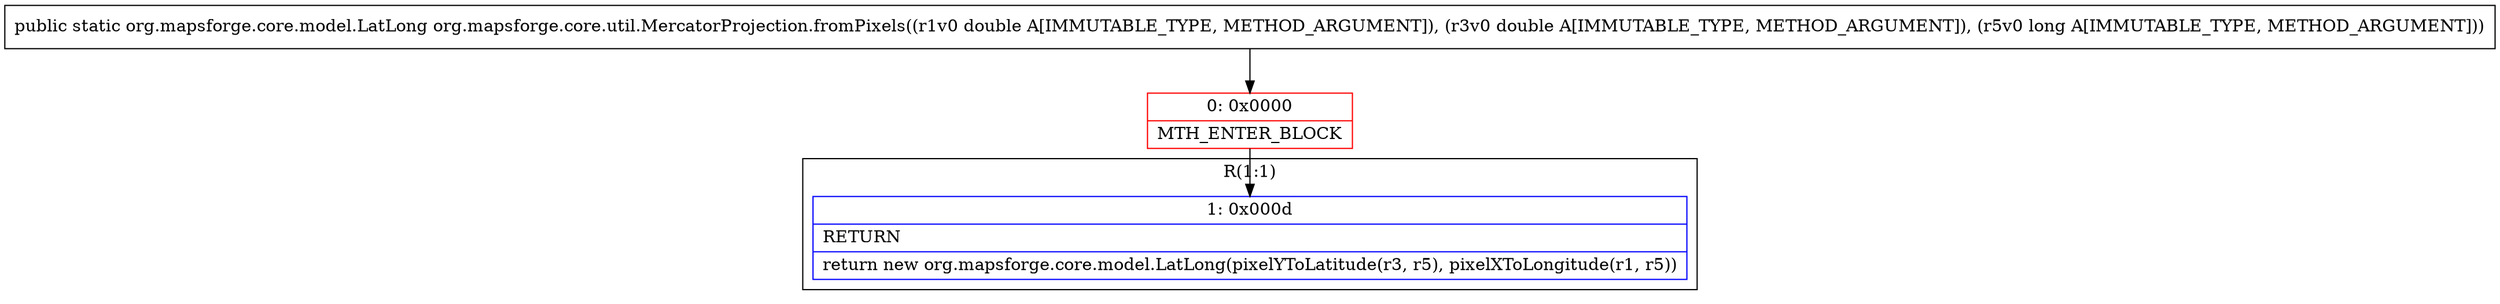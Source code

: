 digraph "CFG fororg.mapsforge.core.util.MercatorProjection.fromPixels(DDJ)Lorg\/mapsforge\/core\/model\/LatLong;" {
subgraph cluster_Region_1824054665 {
label = "R(1:1)";
node [shape=record,color=blue];
Node_1 [shape=record,label="{1\:\ 0x000d|RETURN\l|return new org.mapsforge.core.model.LatLong(pixelYToLatitude(r3, r5), pixelXToLongitude(r1, r5))\l}"];
}
Node_0 [shape=record,color=red,label="{0\:\ 0x0000|MTH_ENTER_BLOCK\l}"];
MethodNode[shape=record,label="{public static org.mapsforge.core.model.LatLong org.mapsforge.core.util.MercatorProjection.fromPixels((r1v0 double A[IMMUTABLE_TYPE, METHOD_ARGUMENT]), (r3v0 double A[IMMUTABLE_TYPE, METHOD_ARGUMENT]), (r5v0 long A[IMMUTABLE_TYPE, METHOD_ARGUMENT])) }"];
MethodNode -> Node_0;
Node_0 -> Node_1;
}

